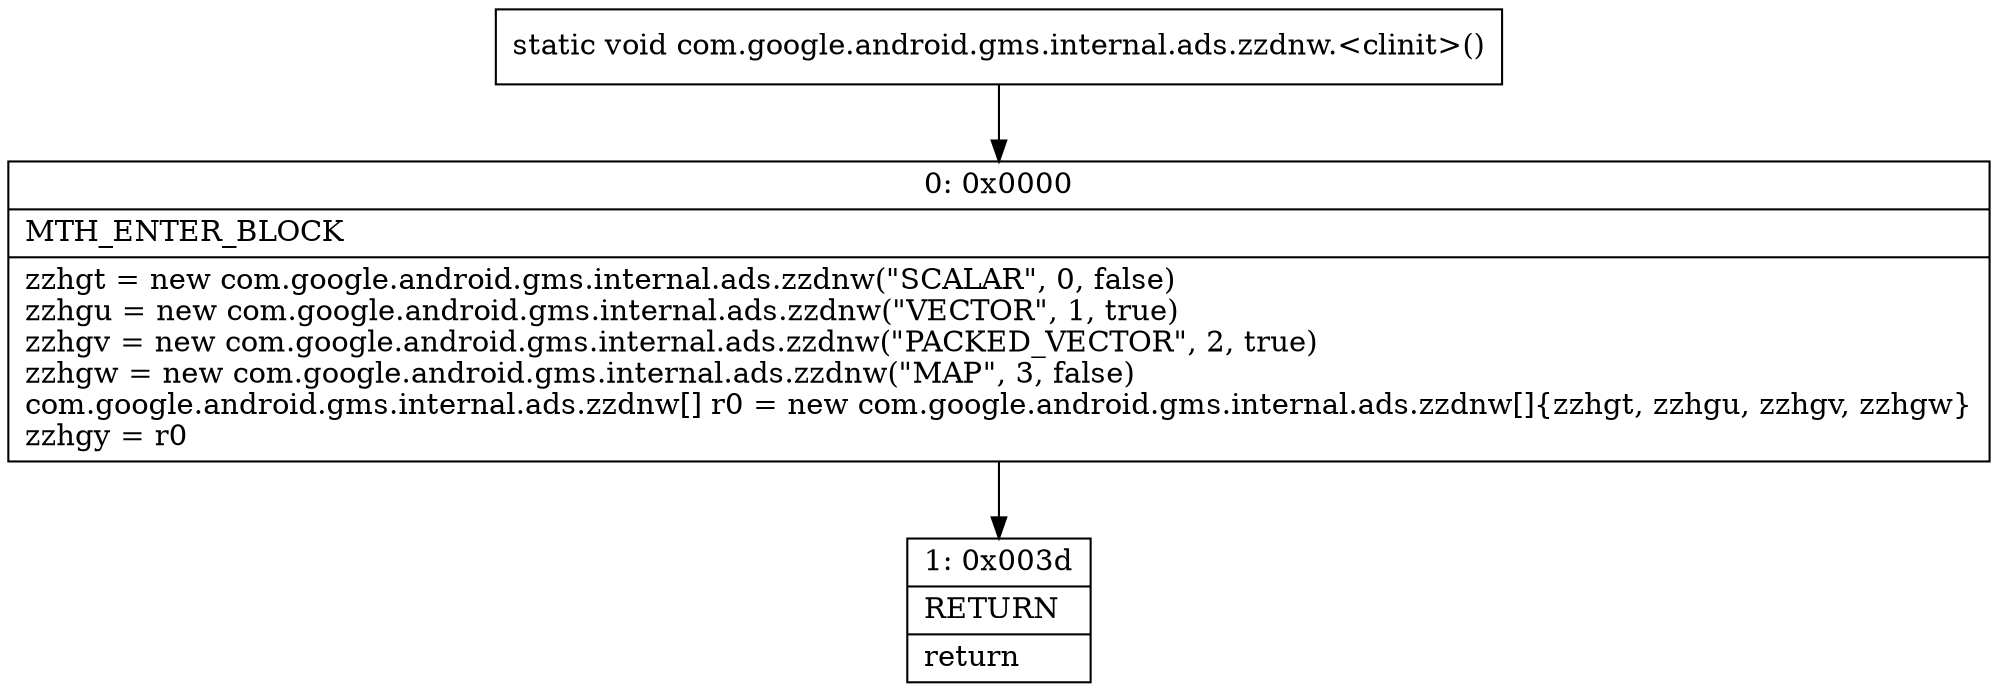 digraph "CFG forcom.google.android.gms.internal.ads.zzdnw.\<clinit\>()V" {
Node_0 [shape=record,label="{0\:\ 0x0000|MTH_ENTER_BLOCK\l|zzhgt = new com.google.android.gms.internal.ads.zzdnw(\"SCALAR\", 0, false)\lzzhgu = new com.google.android.gms.internal.ads.zzdnw(\"VECTOR\", 1, true)\lzzhgv = new com.google.android.gms.internal.ads.zzdnw(\"PACKED_VECTOR\", 2, true)\lzzhgw = new com.google.android.gms.internal.ads.zzdnw(\"MAP\", 3, false)\lcom.google.android.gms.internal.ads.zzdnw[] r0 = new com.google.android.gms.internal.ads.zzdnw[]\{zzhgt, zzhgu, zzhgv, zzhgw\}\lzzhgy = r0\l}"];
Node_1 [shape=record,label="{1\:\ 0x003d|RETURN\l|return\l}"];
MethodNode[shape=record,label="{static void com.google.android.gms.internal.ads.zzdnw.\<clinit\>() }"];
MethodNode -> Node_0;
Node_0 -> Node_1;
}

